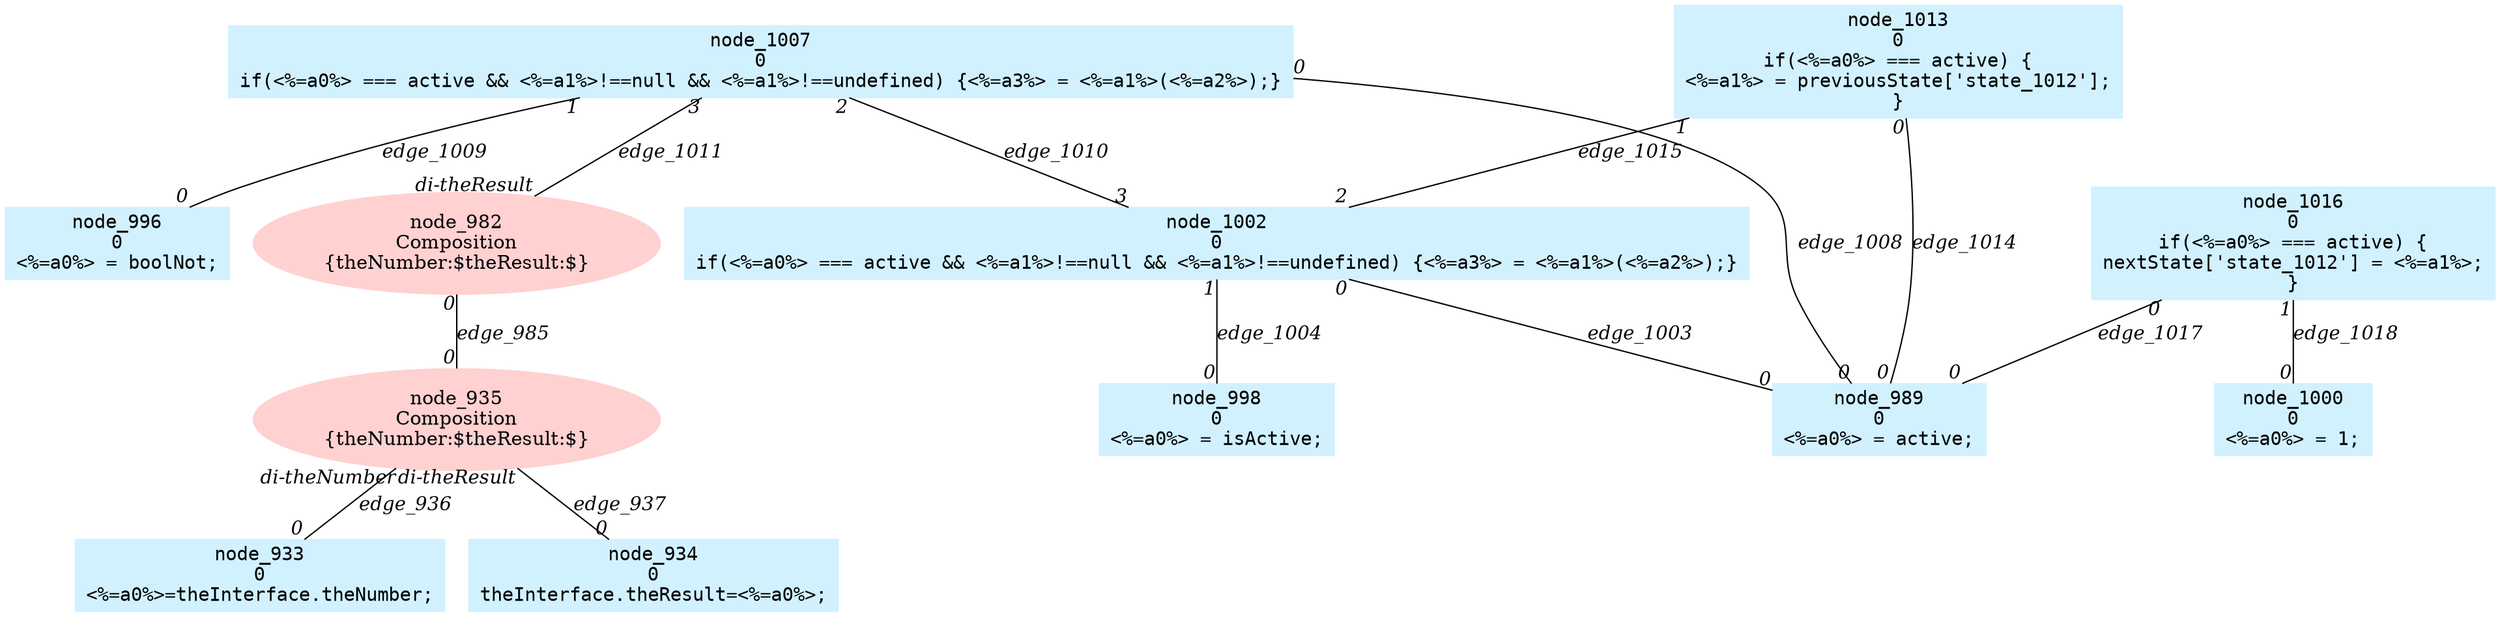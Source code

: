 digraph g{node_935 [shape=ellipse, style=filled, color="#ffd1d1", label="node_935
Composition
{theNumber:$theResult:$}" ]
node_982 [shape=ellipse, style=filled, color="#ffd1d1", label="node_982
Composition
{theNumber:$theResult:$}" ]
node_933 [shape=box, style=filled, color="#d1f1ff", fontname="Courier", label="node_933
0
<%=a0%>=theInterface.theNumber;
" ]
node_934 [shape=box, style=filled, color="#d1f1ff", fontname="Courier", label="node_934
0
theInterface.theResult=<%=a0%>;
" ]
node_989 [shape=box, style=filled, color="#d1f1ff", fontname="Courier", label="node_989
0
<%=a0%> = active;
" ]
node_996 [shape=box, style=filled, color="#d1f1ff", fontname="Courier", label="node_996
0
<%=a0%> = boolNot;
" ]
node_998 [shape=box, style=filled, color="#d1f1ff", fontname="Courier", label="node_998
0
<%=a0%> = isActive;
" ]
node_1000 [shape=box, style=filled, color="#d1f1ff", fontname="Courier", label="node_1000
0
<%=a0%> = 1;
" ]
node_1002 [shape=box, style=filled, color="#d1f1ff", fontname="Courier", label="node_1002
0
if(<%=a0%> === active && <%=a1%>!==null && <%=a1%>!==undefined) {<%=a3%> = <%=a1%>(<%=a2%>);}
" ]
node_1007 [shape=box, style=filled, color="#d1f1ff", fontname="Courier", label="node_1007
0
if(<%=a0%> === active && <%=a1%>!==null && <%=a1%>!==undefined) {<%=a3%> = <%=a1%>(<%=a2%>);}
" ]
node_1013 [shape=box, style=filled, color="#d1f1ff", fontname="Courier", label="node_1013
0
if(<%=a0%> === active) {
<%=a1%> = previousState['state_1012'];
}
" ]
node_1016 [shape=box, style=filled, color="#d1f1ff", fontname="Courier", label="node_1016
0
if(<%=a0%> === active) {
nextState['state_1012'] = <%=a1%>;
}
" ]
node_935 -> node_933 [dir=none, arrowHead=none, fontname="Times-Italic", label="edge_936",  headlabel="0", taillabel="di-theNumber" ]
node_935 -> node_934 [dir=none, arrowHead=none, fontname="Times-Italic", label="edge_937",  headlabel="0", taillabel="di-theResult" ]
node_982 -> node_935 [dir=none, arrowHead=none, fontname="Times-Italic", label="edge_985",  headlabel="0", taillabel="0" ]
node_1002 -> node_989 [dir=none, arrowHead=none, fontname="Times-Italic", label="edge_1003",  headlabel="0", taillabel="0" ]
node_1002 -> node_998 [dir=none, arrowHead=none, fontname="Times-Italic", label="edge_1004",  headlabel="0", taillabel="1" ]
node_1007 -> node_989 [dir=none, arrowHead=none, fontname="Times-Italic", label="edge_1008",  headlabel="0", taillabel="0" ]
node_1007 -> node_996 [dir=none, arrowHead=none, fontname="Times-Italic", label="edge_1009",  headlabel="0", taillabel="1" ]
node_1007 -> node_1002 [dir=none, arrowHead=none, fontname="Times-Italic", label="edge_1010",  headlabel="3", taillabel="2" ]
node_1007 -> node_982 [dir=none, arrowHead=none, fontname="Times-Italic", label="edge_1011",  headlabel="di-theResult", taillabel="3" ]
node_1013 -> node_989 [dir=none, arrowHead=none, fontname="Times-Italic", label="edge_1014",  headlabel="0", taillabel="0" ]
node_1013 -> node_1002 [dir=none, arrowHead=none, fontname="Times-Italic", label="edge_1015",  headlabel="2", taillabel="1" ]
node_1016 -> node_989 [dir=none, arrowHead=none, fontname="Times-Italic", label="edge_1017",  headlabel="0", taillabel="0" ]
node_1016 -> node_1000 [dir=none, arrowHead=none, fontname="Times-Italic", label="edge_1018",  headlabel="0", taillabel="1" ]
}